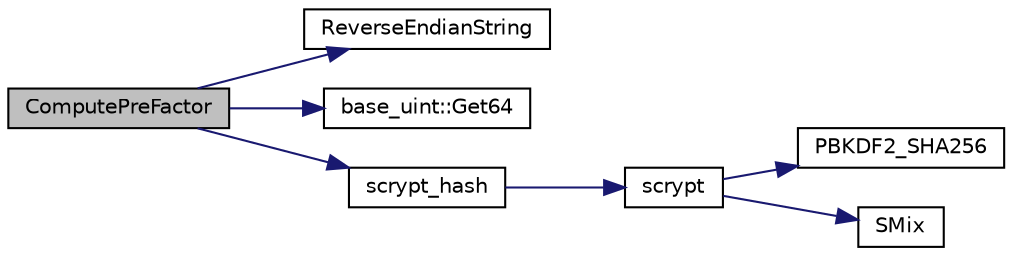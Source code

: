 digraph "ComputePreFactor"
{
  edge [fontname="Helvetica",fontsize="10",labelfontname="Helvetica",labelfontsize="10"];
  node [fontname="Helvetica",fontsize="10",shape=record];
  rankdir="LR";
  Node93 [label="ComputePreFactor",height=0.2,width=0.4,color="black", fillcolor="grey75", style="filled", fontcolor="black"];
  Node93 -> Node94 [color="midnightblue",fontsize="10",style="solid",fontname="Helvetica"];
  Node94 [label="ReverseEndianString",height=0.2,width=0.4,color="black", fillcolor="white", style="filled",URL="$utilstrencodings_8h.html#a699915db9972f1502ab6867bb78d8e01",tooltip="Reverse the endianess of a string. "];
  Node93 -> Node95 [color="midnightblue",fontsize="10",style="solid",fontname="Helvetica"];
  Node95 [label="base_uint::Get64",height=0.2,width=0.4,color="black", fillcolor="white", style="filled",URL="$classbase__uint.html#aae5336be1799bd2debf74efb1d2cc542"];
  Node93 -> Node96 [color="midnightblue",fontsize="10",style="solid",fontname="Helvetica"];
  Node96 [label="scrypt_hash",height=0.2,width=0.4,color="black", fillcolor="white", style="filled",URL="$hash_8cpp.html#ac1ac2ae4cd8d6d9b314d6817e20ac297"];
  Node96 -> Node97 [color="midnightblue",fontsize="10",style="solid",fontname="Helvetica"];
  Node97 [label="scrypt",height=0.2,width=0.4,color="black", fillcolor="white", style="filled",URL="$scrypt_8cpp.html#a60889112ef65bb6f6c43075746696313"];
  Node97 -> Node98 [color="midnightblue",fontsize="10",style="solid",fontname="Helvetica"];
  Node98 [label="PBKDF2_SHA256",height=0.2,width=0.4,color="black", fillcolor="white", style="filled",URL="$scrypt_8cpp.html#aee9e3622e2f69c23a5891ddc86fd1228",tooltip="PBKDF2_SHA256(passwd, passwdlen, salt, saltlen, c, buf, dkLen): Compute PBKDF2(passwd, salt, c, dkLen) using HMAC-SHA256 as the PRF, and write the output to buf. "];
  Node97 -> Node99 [color="midnightblue",fontsize="10",style="solid",fontname="Helvetica"];
  Node99 [label="SMix",height=0.2,width=0.4,color="black", fillcolor="white", style="filled",URL="$scrypt_8cpp.html#aa7931df6bf0ca37533c41dc6f792e9f1"];
}
